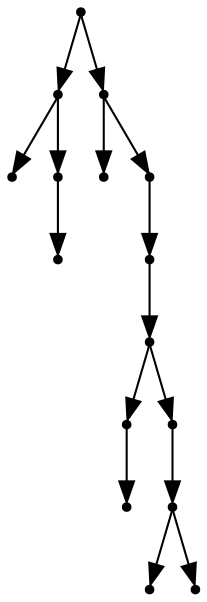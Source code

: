 digraph {
  15 [shape=point];
  3 [shape=point];
  0 [shape=point];
  2 [shape=point];
  1 [shape=point];
  14 [shape=point];
  4 [shape=point];
  13 [shape=point];
  12 [shape=point];
  11 [shape=point];
  6 [shape=point];
  5 [shape=point];
  10 [shape=point];
  9 [shape=point];
  7 [shape=point];
  8 [shape=point];
15 -> 3;
3 -> 0;
3 -> 2;
2 -> 1;
15 -> 14;
14 -> 4;
14 -> 13;
13 -> 12;
12 -> 11;
11 -> 6;
6 -> 5;
11 -> 10;
10 -> 9;
9 -> 7;
9 -> 8;
}

